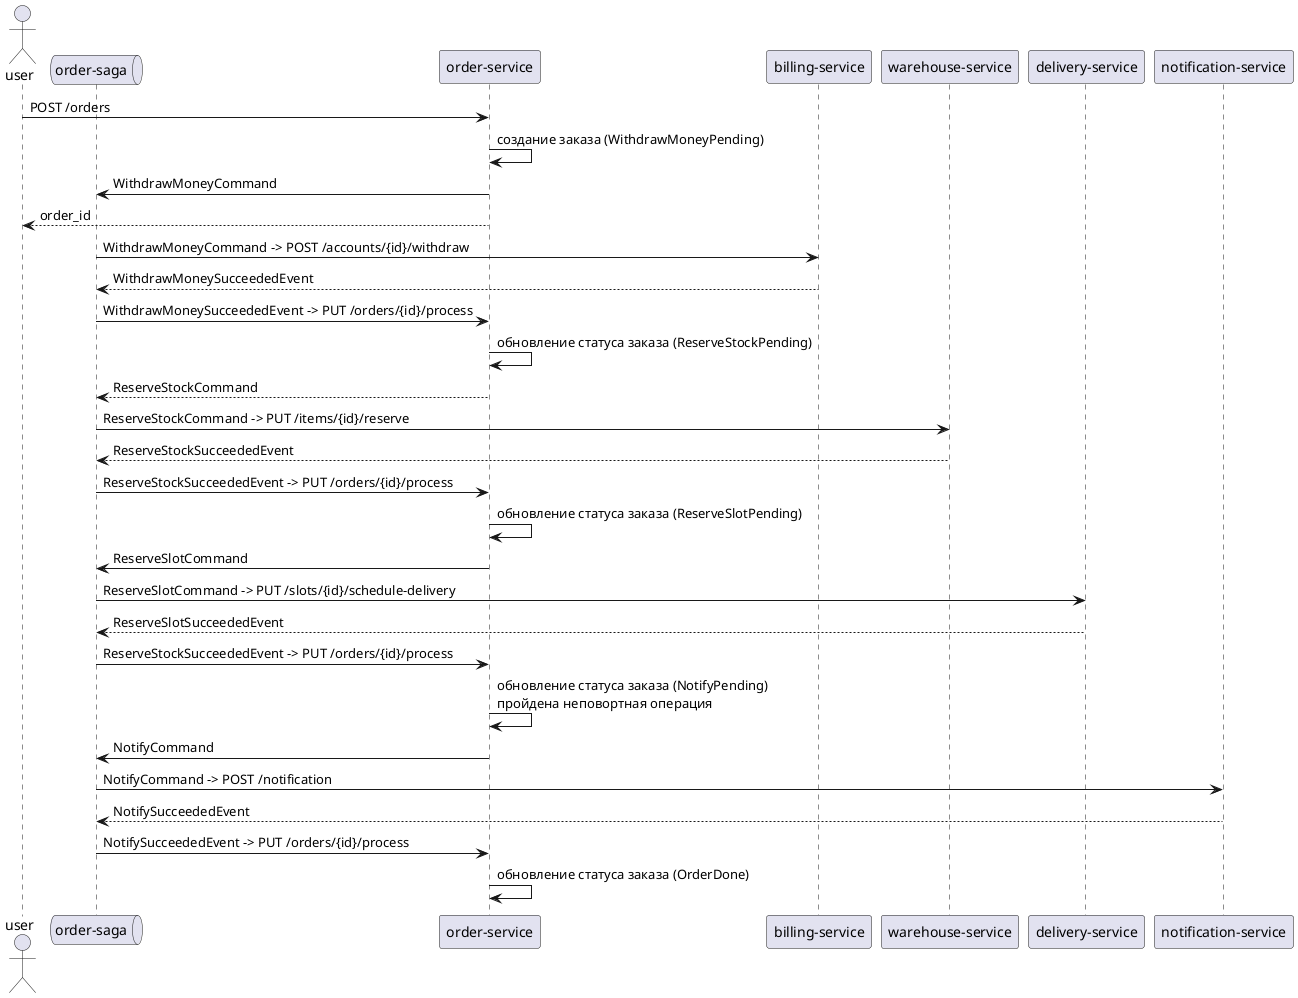@startuml
actor user as user
queue "order-saga" as order_saga_kafka

user -> "order-service" : POST /orders
"order-service" -> "order-service" : создание заказа (WithdrawMoneyPending)
"order-service" -> order_saga_kafka : WithdrawMoneyCommand
"order-service" --> user : order_id

order_saga_kafka -> "billing-service" : WithdrawMoneyCommand -> POST /accounts/{id}/withdraw
"billing-service" --> order_saga_kafka : WithdrawMoneySucceededEvent

order_saga_kafka -> "order-service" : WithdrawMoneySucceededEvent -> PUT /orders/{id}/process
"order-service" -> "order-service" : обновление статуса заказа (ReserveStockPending)
"order-service" --> order_saga_kafka : ReserveStockCommand

order_saga_kafka -> "warehouse-service" : ReserveStockCommand -> PUT /items/{id}/reserve
"warehouse-service" --> order_saga_kafka : ReserveStockSucceededEvent

order_saga_kafka -> "order-service" : ReserveStockSucceededEvent -> PUT /orders/{id}/process
"order-service" -> "order-service" : обновление статуса заказа (ReserveSlotPending)
"order-service" -> order_saga_kafka : ReserveSlotCommand

order_saga_kafka -> "delivery-service" : ReserveSlotCommand -> PUT /slots/{id}/schedule-delivery
"delivery-service" --> order_saga_kafka : ReserveSlotSucceededEvent

order_saga_kafka -> "order-service" : ReserveStockSucceededEvent -> PUT /orders/{id}/process
"order-service" -> "order-service" : обновление статуса заказа (NotifyPending)\nпройдена неповортная операция
"order-service" -> order_saga_kafka : NotifyCommand

order_saga_kafka -> "notification-service" : NotifyCommand -> POST /notification
"notification-service" --> order_saga_kafka : NotifySucceededEvent

order_saga_kafka -> "order-service" : NotifySucceededEvent -> PUT /orders/{id}/process
"order-service" -> "order-service" : обновление статуса заказа (OrderDone)
@enduml